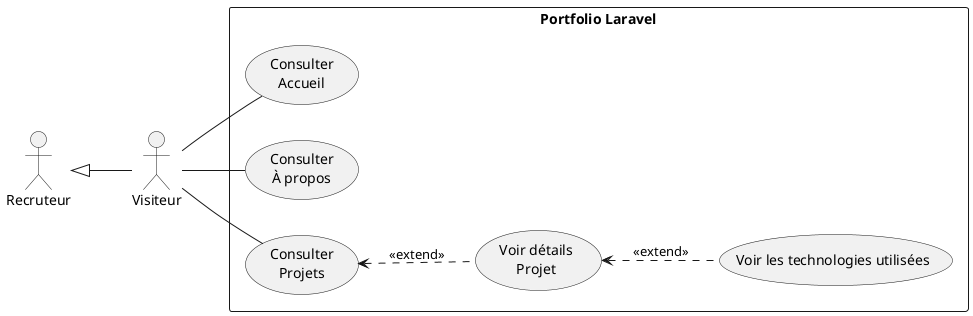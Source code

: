 @startuml
left to right direction
skinparam packageStyle rectangle

actor "Visiteur" as Visitor
actor "Recruteur" as Recruiter
Recruiter <|-- Visitor

package "Portfolio Laravel" {
  usecase "Consulter\nAccueil" as UC_Home
  usecase "Consulter\nÀ propos" as UC_About
  usecase "Consulter\nProjets" as UC_Projects
  usecase "Voir détails\nProjet" as UC_ProjectDetails
  usecase "Voir les technologies utilisées" as UC_TechnologiesProjects
}

Visitor -- UC_Home
Visitor -- UC_About
Visitor -- UC_Projects

' Optional: relationships
UC_Projects <.- UC_ProjectDetails : <<extend>>
UC_ProjectDetails <.- UC_TechnologiesProjects : <<extend>>
@enduml
